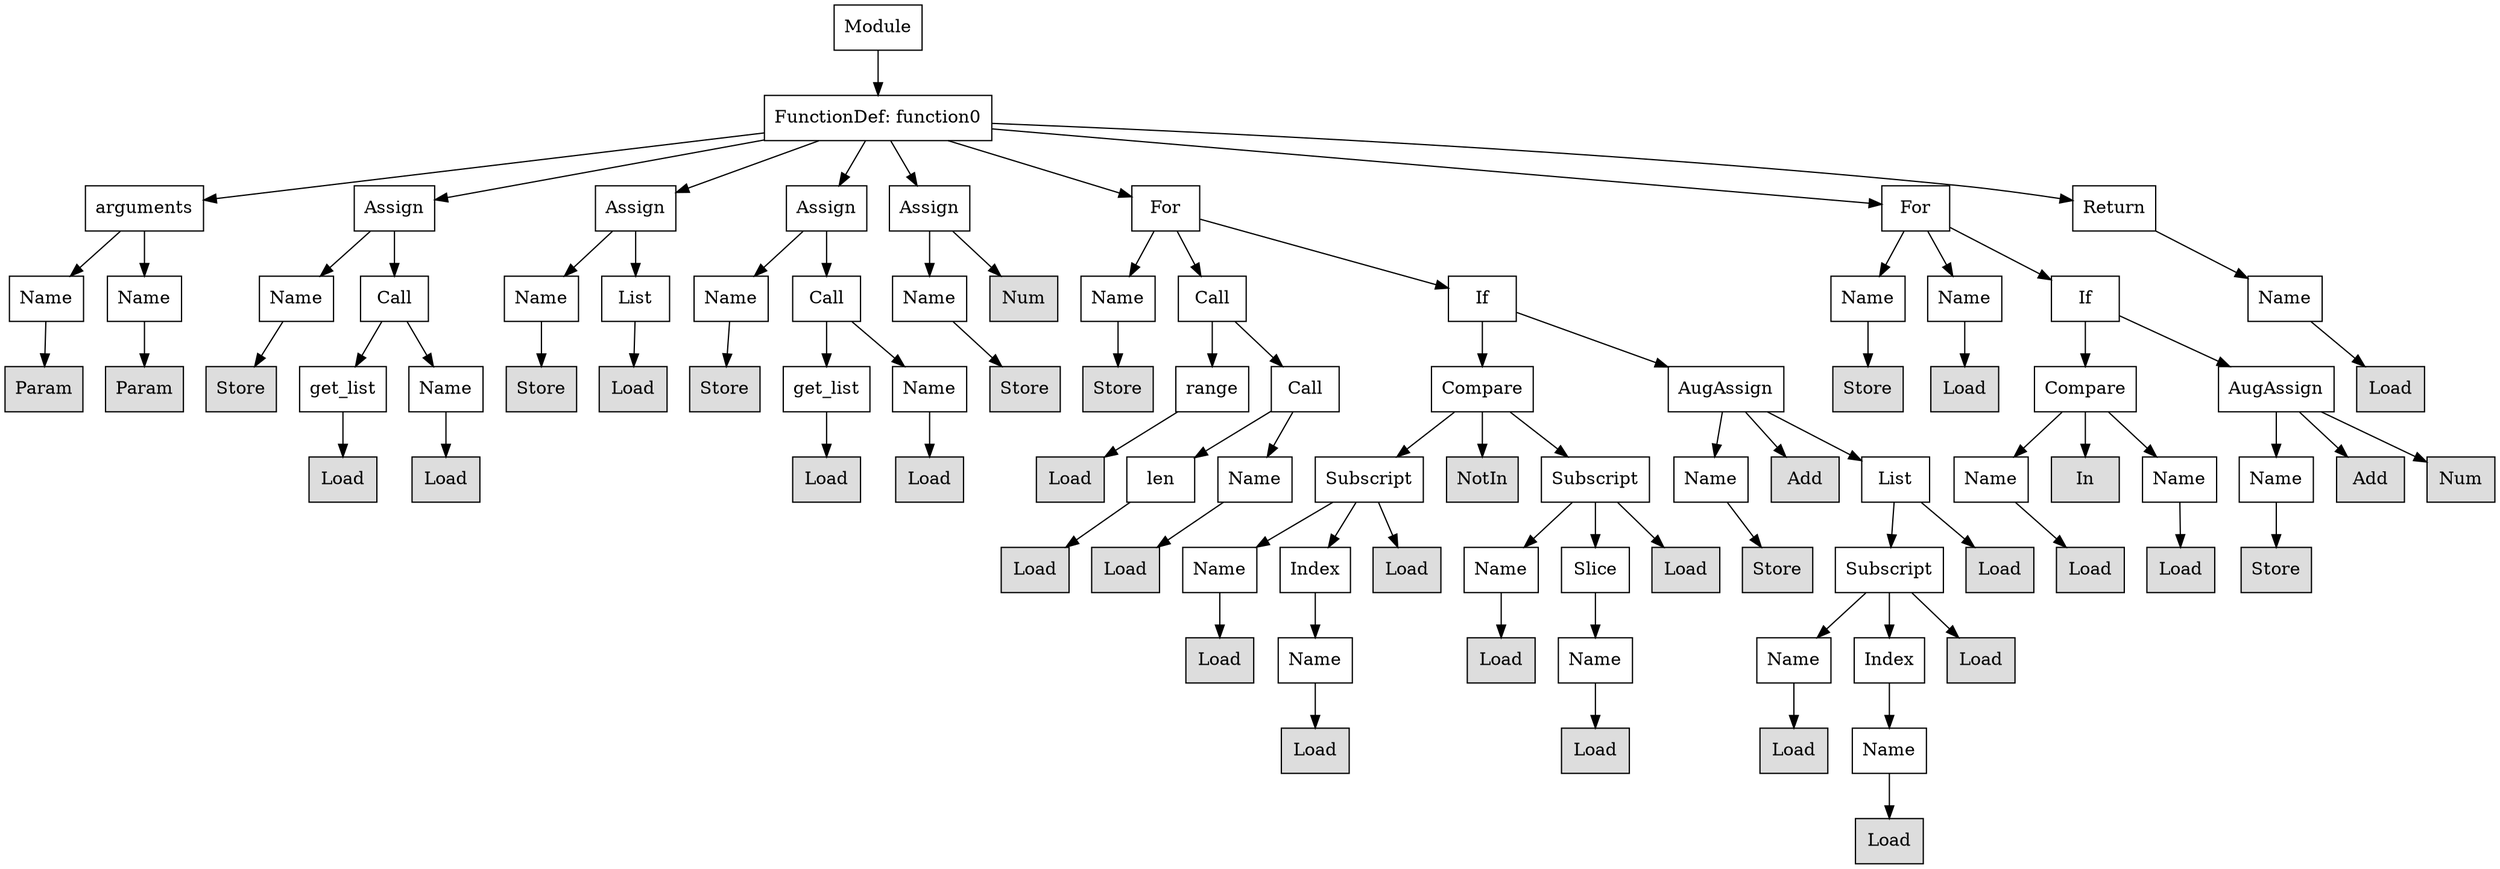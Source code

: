 digraph G {
n0 [shape=rect, label="Module"];
n1 [shape=rect, label="FunctionDef: function0"];
n2 [shape=rect, label="arguments"];
n3 [shape=rect, label="Assign"];
n4 [shape=rect, label="Assign"];
n5 [shape=rect, label="Assign"];
n6 [shape=rect, label="Assign"];
n7 [shape=rect, label="For"];
n8 [shape=rect, label="For"];
n9 [shape=rect, label="Return"];
n10 [shape=rect, label="Name"];
n11 [shape=rect, label="Name"];
n12 [shape=rect, label="Name"];
n13 [shape=rect, label="Call"];
n14 [shape=rect, label="Name"];
n15 [shape=rect, label="List"];
n16 [shape=rect, label="Name"];
n17 [shape=rect, label="Call"];
n18 [shape=rect, label="Name"];
n19 [shape=rect, label="Num" style="filled" fillcolor="#dddddd"];
n20 [shape=rect, label="Name"];
n21 [shape=rect, label="Call"];
n22 [shape=rect, label="If"];
n23 [shape=rect, label="Name"];
n24 [shape=rect, label="Name"];
n25 [shape=rect, label="If"];
n26 [shape=rect, label="Name"];
n27 [shape=rect, label="Param" style="filled" fillcolor="#dddddd"];
n28 [shape=rect, label="Param" style="filled" fillcolor="#dddddd"];
n29 [shape=rect, label="Store" style="filled" fillcolor="#dddddd"];
n30 [shape=rect, label="get_list"];
n31 [shape=rect, label="Name"];
n32 [shape=rect, label="Store" style="filled" fillcolor="#dddddd"];
n33 [shape=rect, label="Load" style="filled" fillcolor="#dddddd"];
n34 [shape=rect, label="Store" style="filled" fillcolor="#dddddd"];
n35 [shape=rect, label="get_list"];
n36 [shape=rect, label="Name"];
n37 [shape=rect, label="Store" style="filled" fillcolor="#dddddd"];
n38 [shape=rect, label="Store" style="filled" fillcolor="#dddddd"];
n39 [shape=rect, label="range"];
n40 [shape=rect, label="Call"];
n41 [shape=rect, label="Compare"];
n42 [shape=rect, label="AugAssign"];
n43 [shape=rect, label="Store" style="filled" fillcolor="#dddddd"];
n44 [shape=rect, label="Load" style="filled" fillcolor="#dddddd"];
n45 [shape=rect, label="Compare"];
n46 [shape=rect, label="AugAssign"];
n47 [shape=rect, label="Load" style="filled" fillcolor="#dddddd"];
n48 [shape=rect, label="Load" style="filled" fillcolor="#dddddd"];
n49 [shape=rect, label="Load" style="filled" fillcolor="#dddddd"];
n50 [shape=rect, label="Load" style="filled" fillcolor="#dddddd"];
n51 [shape=rect, label="Load" style="filled" fillcolor="#dddddd"];
n52 [shape=rect, label="Load" style="filled" fillcolor="#dddddd"];
n53 [shape=rect, label="len"];
n54 [shape=rect, label="Name"];
n55 [shape=rect, label="Subscript"];
n56 [shape=rect, label="NotIn" style="filled" fillcolor="#dddddd"];
n57 [shape=rect, label="Subscript"];
n58 [shape=rect, label="Name"];
n59 [shape=rect, label="Add" style="filled" fillcolor="#dddddd"];
n60 [shape=rect, label="List"];
n61 [shape=rect, label="Name"];
n62 [shape=rect, label="In" style="filled" fillcolor="#dddddd"];
n63 [shape=rect, label="Name"];
n64 [shape=rect, label="Name"];
n65 [shape=rect, label="Add" style="filled" fillcolor="#dddddd"];
n66 [shape=rect, label="Num" style="filled" fillcolor="#dddddd"];
n67 [shape=rect, label="Load" style="filled" fillcolor="#dddddd"];
n68 [shape=rect, label="Load" style="filled" fillcolor="#dddddd"];
n69 [shape=rect, label="Name"];
n70 [shape=rect, label="Index"];
n71 [shape=rect, label="Load" style="filled" fillcolor="#dddddd"];
n72 [shape=rect, label="Name"];
n73 [shape=rect, label="Slice"];
n74 [shape=rect, label="Load" style="filled" fillcolor="#dddddd"];
n75 [shape=rect, label="Store" style="filled" fillcolor="#dddddd"];
n76 [shape=rect, label="Subscript"];
n77 [shape=rect, label="Load" style="filled" fillcolor="#dddddd"];
n78 [shape=rect, label="Load" style="filled" fillcolor="#dddddd"];
n79 [shape=rect, label="Load" style="filled" fillcolor="#dddddd"];
n80 [shape=rect, label="Store" style="filled" fillcolor="#dddddd"];
n81 [shape=rect, label="Load" style="filled" fillcolor="#dddddd"];
n82 [shape=rect, label="Name"];
n83 [shape=rect, label="Load" style="filled" fillcolor="#dddddd"];
n84 [shape=rect, label="Name"];
n85 [shape=rect, label="Name"];
n86 [shape=rect, label="Index"];
n87 [shape=rect, label="Load" style="filled" fillcolor="#dddddd"];
n88 [shape=rect, label="Load" style="filled" fillcolor="#dddddd"];
n89 [shape=rect, label="Load" style="filled" fillcolor="#dddddd"];
n90 [shape=rect, label="Load" style="filled" fillcolor="#dddddd"];
n91 [shape=rect, label="Name"];
n92 [shape=rect, label="Load" style="filled" fillcolor="#dddddd"];
n0 -> n1;
n1 -> n2;
n1 -> n3;
n1 -> n4;
n1 -> n5;
n1 -> n6;
n1 -> n7;
n1 -> n8;
n1 -> n9;
n2 -> n10;
n2 -> n11;
n3 -> n12;
n3 -> n13;
n4 -> n14;
n4 -> n15;
n5 -> n16;
n5 -> n17;
n6 -> n18;
n6 -> n19;
n7 -> n20;
n7 -> n21;
n7 -> n22;
n8 -> n23;
n8 -> n24;
n8 -> n25;
n9 -> n26;
n10 -> n27;
n11 -> n28;
n12 -> n29;
n13 -> n30;
n13 -> n31;
n14 -> n32;
n15 -> n33;
n16 -> n34;
n17 -> n35;
n17 -> n36;
n18 -> n37;
n20 -> n38;
n21 -> n39;
n21 -> n40;
n22 -> n41;
n22 -> n42;
n23 -> n43;
n24 -> n44;
n25 -> n45;
n25 -> n46;
n26 -> n47;
n30 -> n48;
n31 -> n49;
n35 -> n50;
n36 -> n51;
n39 -> n52;
n40 -> n53;
n40 -> n54;
n41 -> n55;
n41 -> n56;
n41 -> n57;
n42 -> n58;
n42 -> n59;
n42 -> n60;
n45 -> n61;
n45 -> n62;
n45 -> n63;
n46 -> n64;
n46 -> n65;
n46 -> n66;
n53 -> n67;
n54 -> n68;
n55 -> n69;
n55 -> n70;
n55 -> n71;
n57 -> n72;
n57 -> n73;
n57 -> n74;
n58 -> n75;
n60 -> n76;
n60 -> n77;
n61 -> n78;
n63 -> n79;
n64 -> n80;
n69 -> n81;
n70 -> n82;
n72 -> n83;
n73 -> n84;
n76 -> n85;
n76 -> n86;
n76 -> n87;
n82 -> n88;
n84 -> n89;
n85 -> n90;
n86 -> n91;
n91 -> n92;
}

